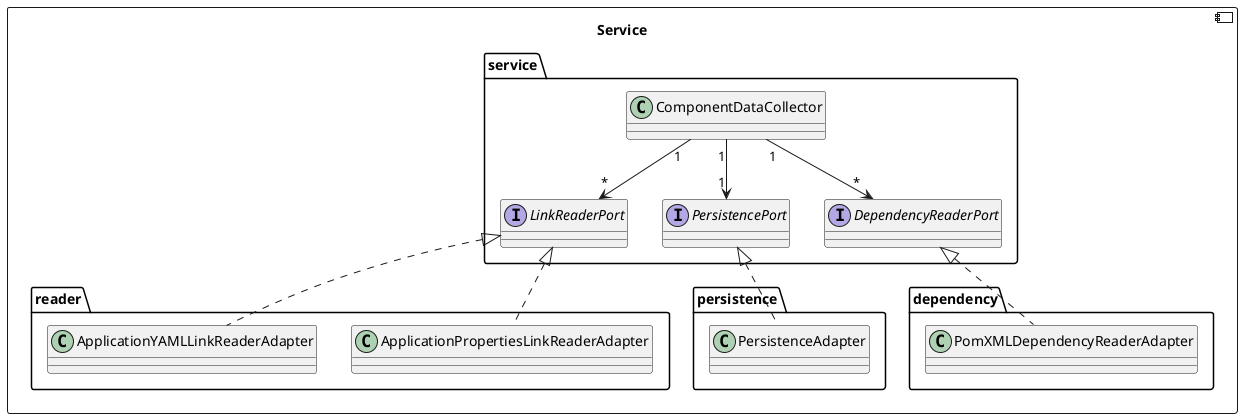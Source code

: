 @startuml

component Service {

	package service {

		class ComponentDataCollector {
		}

		interface DependencyReaderPort {
		}

		interface LinkReaderPort {
		}

		interface PersistencePort {
		}

		ComponentDataCollector "1" --> "*" LinkReaderPort
		ComponentDataCollector "1" --> "*" DependencyReaderPort
		ComponentDataCollector "1" --> "1" PersistencePort

	}
	
	package dependency {

		class PomXMLDependencyReaderAdapter {
		}

		PomXMLDependencyReaderAdapter .UP.|> DependencyReaderPort

	}

	package persistence {

		class PersistenceAdapter

		PersistenceAdapter .UP.|> PersistencePort

	}

	package reader {

		class ApplicationPropertiesLinkReaderAdapter {
		}

		class ApplicationYAMLLinkReaderAdapter {
		}

		ApplicationPropertiesLinkReaderAdapter .UP.|> LinkReaderPort
		ApplicationYAMLLinkReaderAdapter .UP.|> LinkReaderPort

	}

}

@enduml